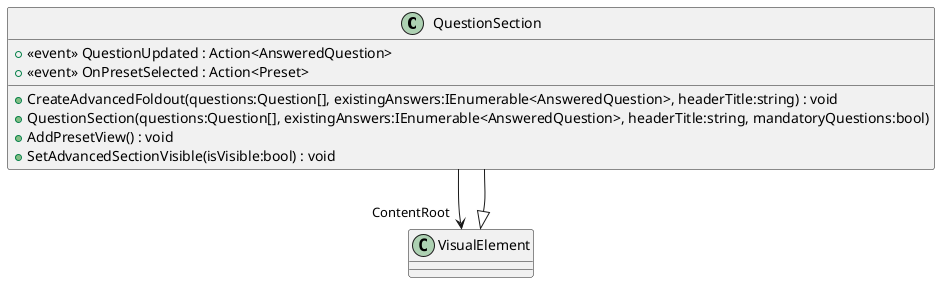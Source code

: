 @startuml
class QuestionSection {
    +  <<event>> QuestionUpdated : Action<AnsweredQuestion> 
    +  <<event>> OnPresetSelected : Action<Preset> 
    + CreateAdvancedFoldout(questions:Question[], existingAnswers:IEnumerable<AnsweredQuestion>, headerTitle:string) : void
    + QuestionSection(questions:Question[], existingAnswers:IEnumerable<AnsweredQuestion>, headerTitle:string, mandatoryQuestions:bool)
    + AddPresetView() : void
    + SetAdvancedSectionVisible(isVisible:bool) : void
}
VisualElement <|-- QuestionSection
QuestionSection --> "ContentRoot" VisualElement
@enduml
